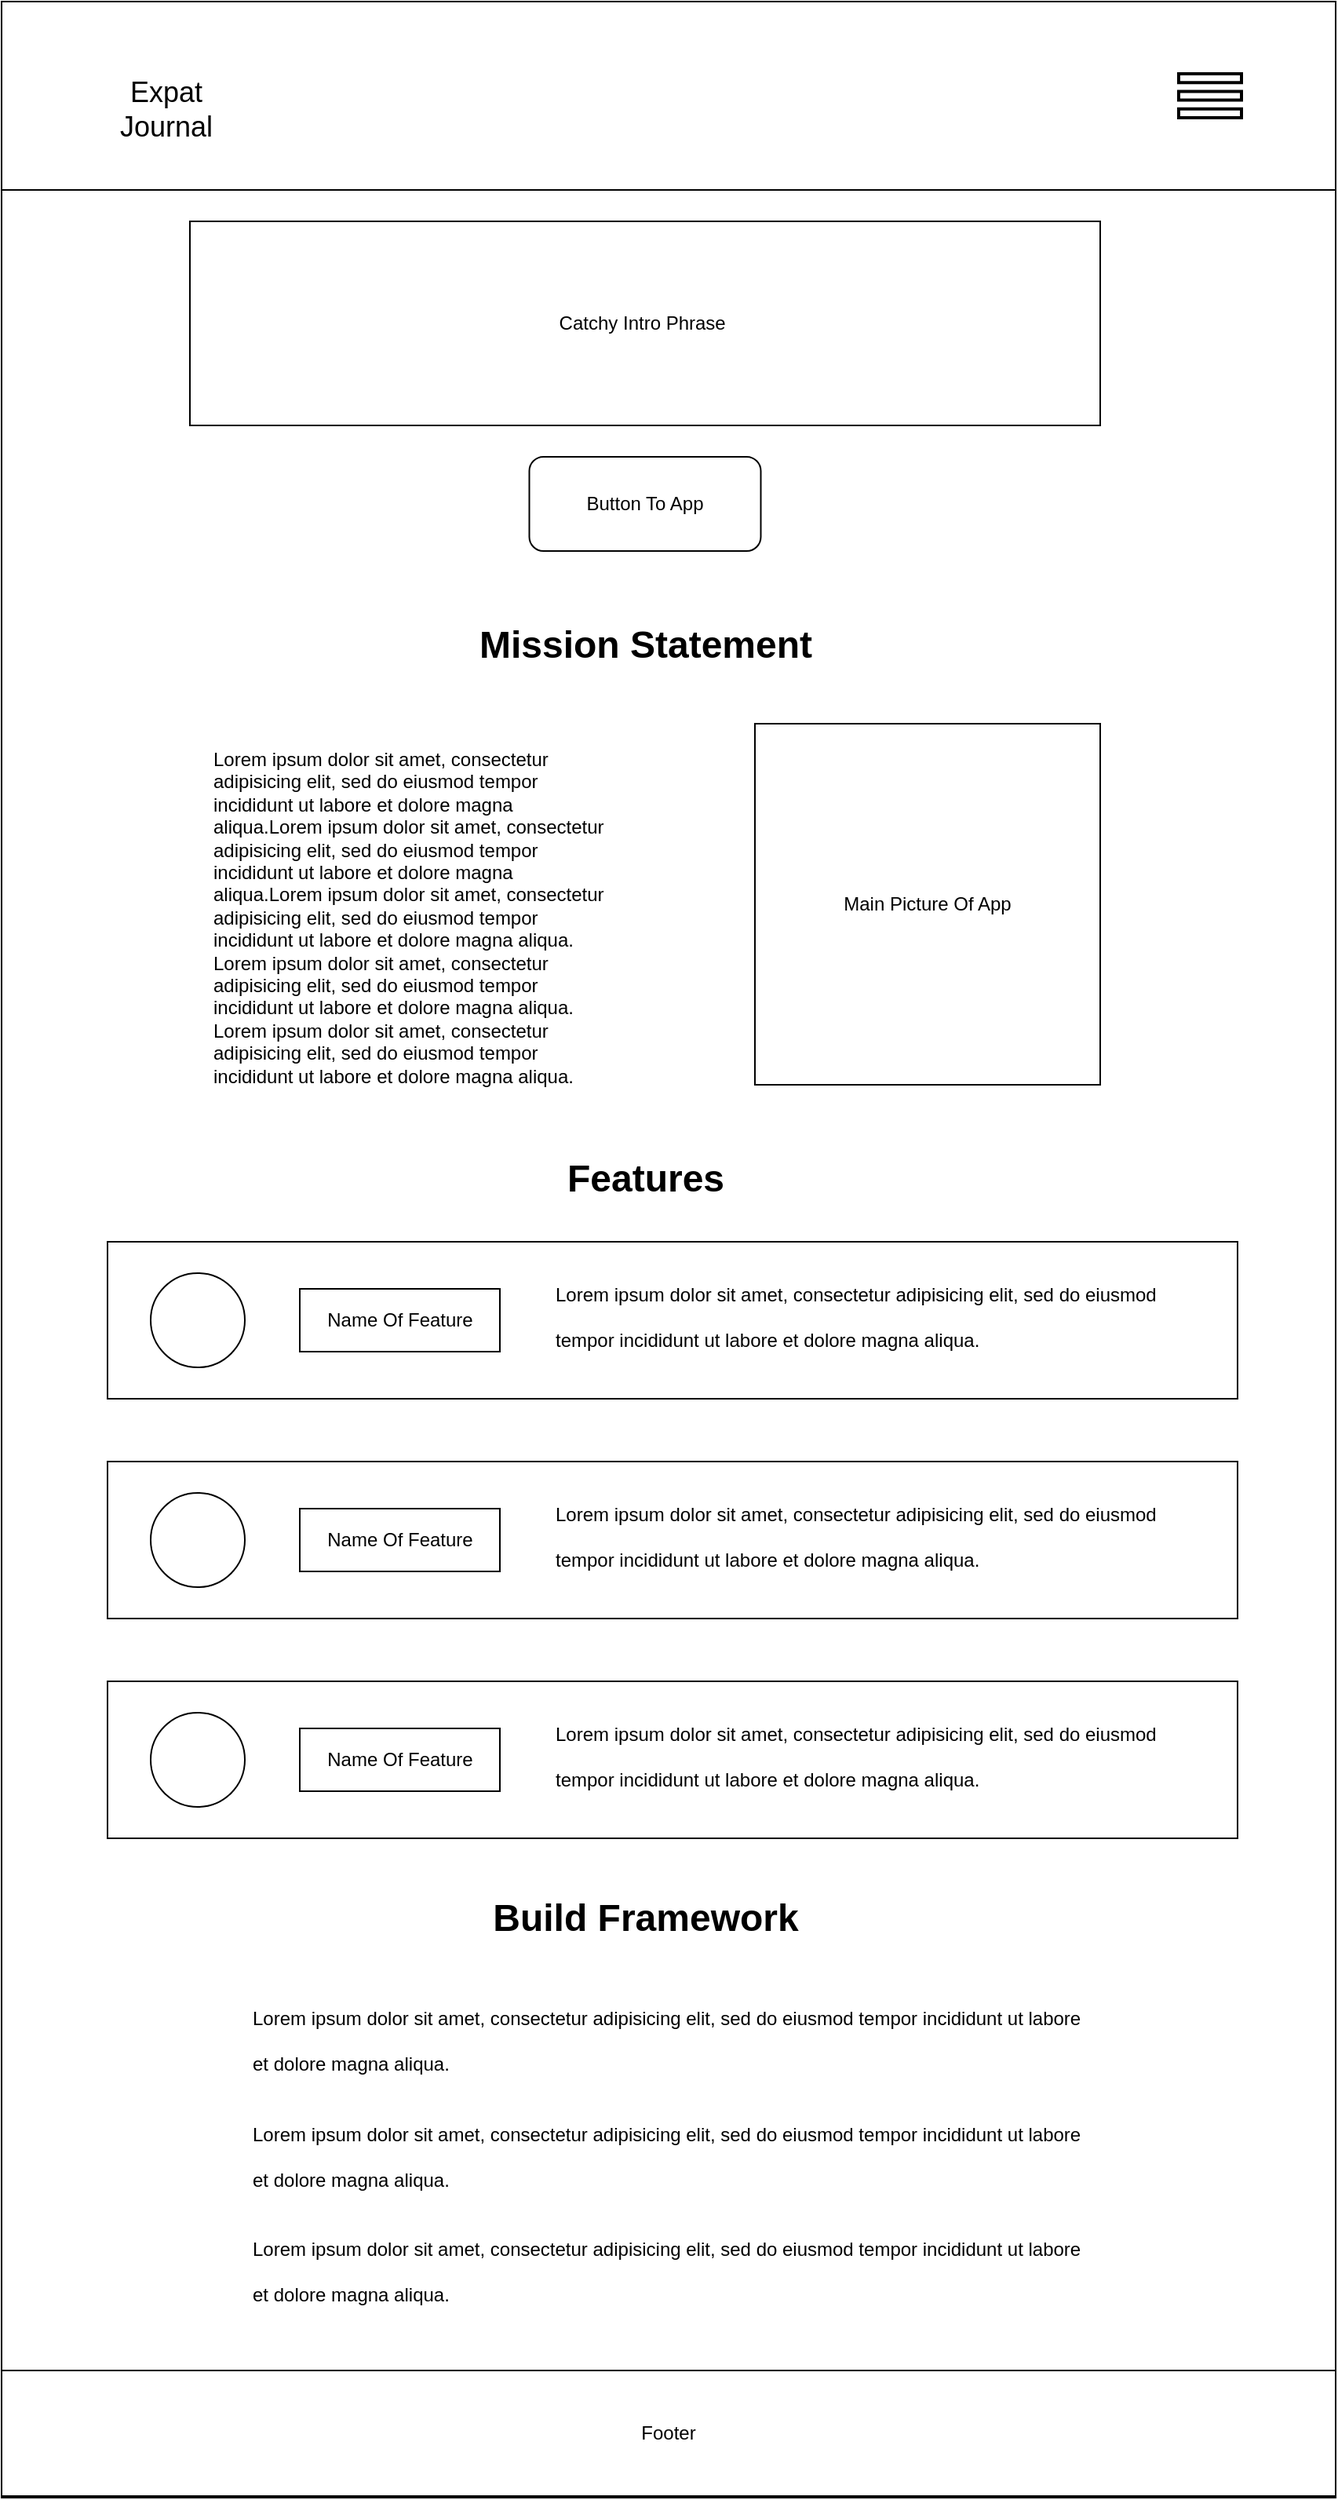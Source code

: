 <mxfile version="13.4.2"><diagram id="uiVcbNkisQas0TaB93z_" name="Page-1"><mxGraphModel dx="1038" dy="531" grid="1" gridSize="10" guides="1" tooltips="1" connect="1" arrows="1" fold="1" page="1" pageScale="1" pageWidth="850" pageHeight="1100" math="0" shadow="0"><root><mxCell id="0"/><mxCell id="1" parent="0"/><mxCell id="U06rRpPUpSMu7PqMNsHK-23" value="" style="rounded=0;whiteSpace=wrap;html=1;strokeColor=#000000;" parent="1" vertex="1"><mxGeometry width="850" height="1590" as="geometry"/></mxCell><mxCell id="SID3sobXsyoOcp_PmTZd-4" value="" style="rounded=0;whiteSpace=wrap;html=1;" vertex="1" parent="1"><mxGeometry x="67.5" y="790" width="720" height="100" as="geometry"/></mxCell><mxCell id="U06rRpPUpSMu7PqMNsHK-22" value="" style="rounded=0;whiteSpace=wrap;html=1;" parent="1" vertex="1"><mxGeometry width="850" height="120" as="geometry"/></mxCell><mxCell id="U06rRpPUpSMu7PqMNsHK-3" value="&lt;font style=&quot;font-size: 18px&quot;&gt;Expat&lt;br&gt;Journal&lt;/font&gt;" style="text;html=1;strokeColor=none;fillColor=none;align=center;verticalAlign=middle;whiteSpace=wrap;rounded=0;" parent="1" vertex="1"><mxGeometry x="60" y="29" width="90" height="80" as="geometry"/></mxCell><mxCell id="U06rRpPUpSMu7PqMNsHK-9" value="Catchy Intro Phrase&amp;nbsp;" style="rounded=0;whiteSpace=wrap;html=1;" parent="1" vertex="1"><mxGeometry x="120" y="140" width="580" height="130" as="geometry"/></mxCell><mxCell id="U06rRpPUpSMu7PqMNsHK-10" value="Button To App" style="rounded=1;whiteSpace=wrap;html=1;" parent="1" vertex="1"><mxGeometry x="336.25" y="290" width="147.5" height="60" as="geometry"/></mxCell><mxCell id="U06rRpPUpSMu7PqMNsHK-11" value="Main Picture Of App" style="rounded=0;whiteSpace=wrap;html=1;" parent="1" vertex="1"><mxGeometry x="480" y="460" width="220" height="230" as="geometry"/></mxCell><mxCell id="U06rRpPUpSMu7PqMNsHK-12" value="&lt;h1&gt;&lt;/h1&gt;Lorem ipsum dolor sit amet, consectetur adipisicing elit, sed do eiusmod tempor incididunt ut labore et dolore magna aliqua.Lorem ipsum dolor sit amet, consectetur adipisicing elit, sed do eiusmod tempor incididunt ut labore et dolore magna aliqua.Lorem ipsum dolor sit amet, consectetur adipisicing elit, sed do eiusmod tempor incididunt ut labore et dolore magna aliqua.&lt;br&gt;Lorem ipsum dolor sit amet, consectetur adipisicing elit, sed do eiusmod tempor incididunt ut labore et dolore magna aliqua.&lt;br&gt;Lorem ipsum dolor sit amet, consectetur adipisicing elit, sed do eiusmod tempor incididunt ut labore et dolore magna aliqua.&amp;nbsp;" style="text;html=1;strokeColor=none;fillColor=none;spacing=5;spacingTop=-20;whiteSpace=wrap;overflow=hidden;rounded=0;" parent="1" vertex="1"><mxGeometry x="130" y="470" width="260" height="230" as="geometry"/></mxCell><mxCell id="U06rRpPUpSMu7PqMNsHK-13" value="&lt;h1&gt;Mission Statement&lt;/h1&gt;" style="text;html=1;strokeColor=none;fillColor=none;spacing=5;spacingTop=-20;whiteSpace=wrap;overflow=hidden;rounded=0;align=center;" parent="1" vertex="1"><mxGeometry x="292.5" y="390" width="235" height="60" as="geometry"/></mxCell><mxCell id="U06rRpPUpSMu7PqMNsHK-15" value="&lt;h1&gt;Features&lt;/h1&gt;" style="text;html=1;strokeColor=none;fillColor=none;spacing=5;spacingTop=-20;whiteSpace=wrap;overflow=hidden;rounded=0;align=center;" parent="1" vertex="1"><mxGeometry x="292.5" y="730" width="235" height="60" as="geometry"/></mxCell><mxCell id="U06rRpPUpSMu7PqMNsHK-18" value="&lt;h1&gt;Build Framework&lt;/h1&gt;" style="text;html=1;strokeColor=none;fillColor=none;spacing=5;spacingTop=-20;whiteSpace=wrap;overflow=hidden;rounded=0;align=center;" parent="1" vertex="1"><mxGeometry x="292.5" y="1201" width="235" height="60" as="geometry"/></mxCell><mxCell id="U06rRpPUpSMu7PqMNsHK-19" value="&lt;h1&gt;&lt;span style=&quot;font-size: 12px ; font-weight: normal&quot;&gt;Lorem ipsum dolor sit amet, consectetur adipisicing elit, sed do eiusmod tempor incididunt ut labore et dolore magna aliqua.&lt;/span&gt;&lt;br&gt;&lt;/h1&gt;&lt;div&gt;&lt;h1&gt;&lt;span style=&quot;font-size: 12px ; font-weight: normal&quot;&gt;Lorem ipsum dolor sit amet, consectetur adipisicing elit, sed do eiusmod tempor incididunt ut labore et dolore magna aliqua.&lt;/span&gt;&lt;/h1&gt;&lt;/div&gt;&lt;div&gt;&lt;h1&gt;&lt;span style=&quot;font-size: 12px ; font-weight: normal&quot;&gt;Lorem ipsum dolor sit amet, consectetur adipisicing elit, sed do eiusmod tempor incididunt ut labore et dolore magna aliqua.&lt;/span&gt;&lt;br&gt;&lt;/h1&gt;&lt;/div&gt;&lt;div&gt;&lt;span style=&quot;font-size: 12px ; font-weight: normal&quot;&gt;&lt;br&gt;&lt;/span&gt;&lt;/div&gt;&lt;div&gt;&lt;span style=&quot;font-size: 12px ; font-weight: normal&quot;&gt;&lt;br&gt;&lt;/span&gt;&lt;/div&gt;" style="text;html=1;strokeColor=none;fillColor=none;spacing=5;spacingTop=-20;whiteSpace=wrap;overflow=hidden;rounded=0;" parent="1" vertex="1"><mxGeometry x="155" y="1261" width="545" height="220" as="geometry"/></mxCell><mxCell id="U06rRpPUpSMu7PqMNsHK-20" value="Footer" style="rounded=0;whiteSpace=wrap;html=1;" parent="1" vertex="1"><mxGeometry y="1509" width="850" height="80" as="geometry"/></mxCell><mxCell id="U06rRpPUpSMu7PqMNsHK-30" value="" style="ellipse;whiteSpace=wrap;html=1;aspect=fixed;" parent="1" vertex="1"><mxGeometry x="95" y="810" width="60" height="60" as="geometry"/></mxCell><mxCell id="U06rRpPUpSMu7PqMNsHK-31" value="Name Of Feature" style="rounded=0;whiteSpace=wrap;html=1;" parent="1" vertex="1"><mxGeometry x="190" y="820" width="127.5" height="40" as="geometry"/></mxCell><mxCell id="U06rRpPUpSMu7PqMNsHK-32" value="&lt;h1&gt;&lt;span style=&quot;font-size: 12px ; font-weight: normal&quot;&gt;Lorem ipsum dolor sit amet, consectetur adipisicing elit, sed do eiusmod tempor incididunt ut labore et dolore magna aliqua.&lt;/span&gt;&lt;br&gt;&lt;/h1&gt;" style="text;html=1;strokeColor=none;fillColor=none;spacing=5;spacingTop=-20;whiteSpace=wrap;overflow=hidden;rounded=0;" parent="1" vertex="1"><mxGeometry x="347.5" y="800" width="402.5" height="90" as="geometry"/></mxCell><mxCell id="SID3sobXsyoOcp_PmTZd-1" value="" style="html=1;verticalLabelPosition=bottom;align=center;labelBackgroundColor=#ffffff;verticalAlign=top;strokeWidth=2;shadow=0;dashed=0;shape=mxgraph.ios7.icons.options;pointerEvents=1" vertex="1" parent="1"><mxGeometry x="750" y="46" width="40" height="28" as="geometry"/></mxCell><mxCell id="SID3sobXsyoOcp_PmTZd-7" value="" style="rounded=0;whiteSpace=wrap;html=1;" vertex="1" parent="1"><mxGeometry x="67.5" y="930" width="720" height="100" as="geometry"/></mxCell><mxCell id="SID3sobXsyoOcp_PmTZd-8" value="" style="ellipse;whiteSpace=wrap;html=1;aspect=fixed;" vertex="1" parent="1"><mxGeometry x="95" y="950" width="60" height="60" as="geometry"/></mxCell><mxCell id="SID3sobXsyoOcp_PmTZd-9" value="Name Of Feature" style="rounded=0;whiteSpace=wrap;html=1;" vertex="1" parent="1"><mxGeometry x="190" y="960" width="127.5" height="40" as="geometry"/></mxCell><mxCell id="SID3sobXsyoOcp_PmTZd-10" value="&lt;h1&gt;&lt;span style=&quot;font-size: 12px ; font-weight: normal&quot;&gt;Lorem ipsum dolor sit amet, consectetur adipisicing elit, sed do eiusmod tempor incididunt ut labore et dolore magna aliqua.&lt;/span&gt;&lt;br&gt;&lt;/h1&gt;" style="text;html=1;strokeColor=none;fillColor=none;spacing=5;spacingTop=-20;whiteSpace=wrap;overflow=hidden;rounded=0;" vertex="1" parent="1"><mxGeometry x="347.5" y="940" width="402.5" height="90" as="geometry"/></mxCell><mxCell id="SID3sobXsyoOcp_PmTZd-11" value="" style="rounded=0;whiteSpace=wrap;html=1;" vertex="1" parent="1"><mxGeometry x="67.5" y="1070" width="720" height="100" as="geometry"/></mxCell><mxCell id="SID3sobXsyoOcp_PmTZd-12" value="" style="ellipse;whiteSpace=wrap;html=1;aspect=fixed;" vertex="1" parent="1"><mxGeometry x="95" y="1090" width="60" height="60" as="geometry"/></mxCell><mxCell id="SID3sobXsyoOcp_PmTZd-13" value="Name Of Feature" style="rounded=0;whiteSpace=wrap;html=1;" vertex="1" parent="1"><mxGeometry x="190" y="1100" width="127.5" height="40" as="geometry"/></mxCell><mxCell id="SID3sobXsyoOcp_PmTZd-14" value="&lt;h1&gt;&lt;span style=&quot;font-size: 12px ; font-weight: normal&quot;&gt;Lorem ipsum dolor sit amet, consectetur adipisicing elit, sed do eiusmod tempor incididunt ut labore et dolore magna aliqua.&lt;/span&gt;&lt;br&gt;&lt;/h1&gt;" style="text;html=1;strokeColor=none;fillColor=none;spacing=5;spacingTop=-20;whiteSpace=wrap;overflow=hidden;rounded=0;" vertex="1" parent="1"><mxGeometry x="347.5" y="1080" width="402.5" height="90" as="geometry"/></mxCell></root></mxGraphModel></diagram></mxfile>